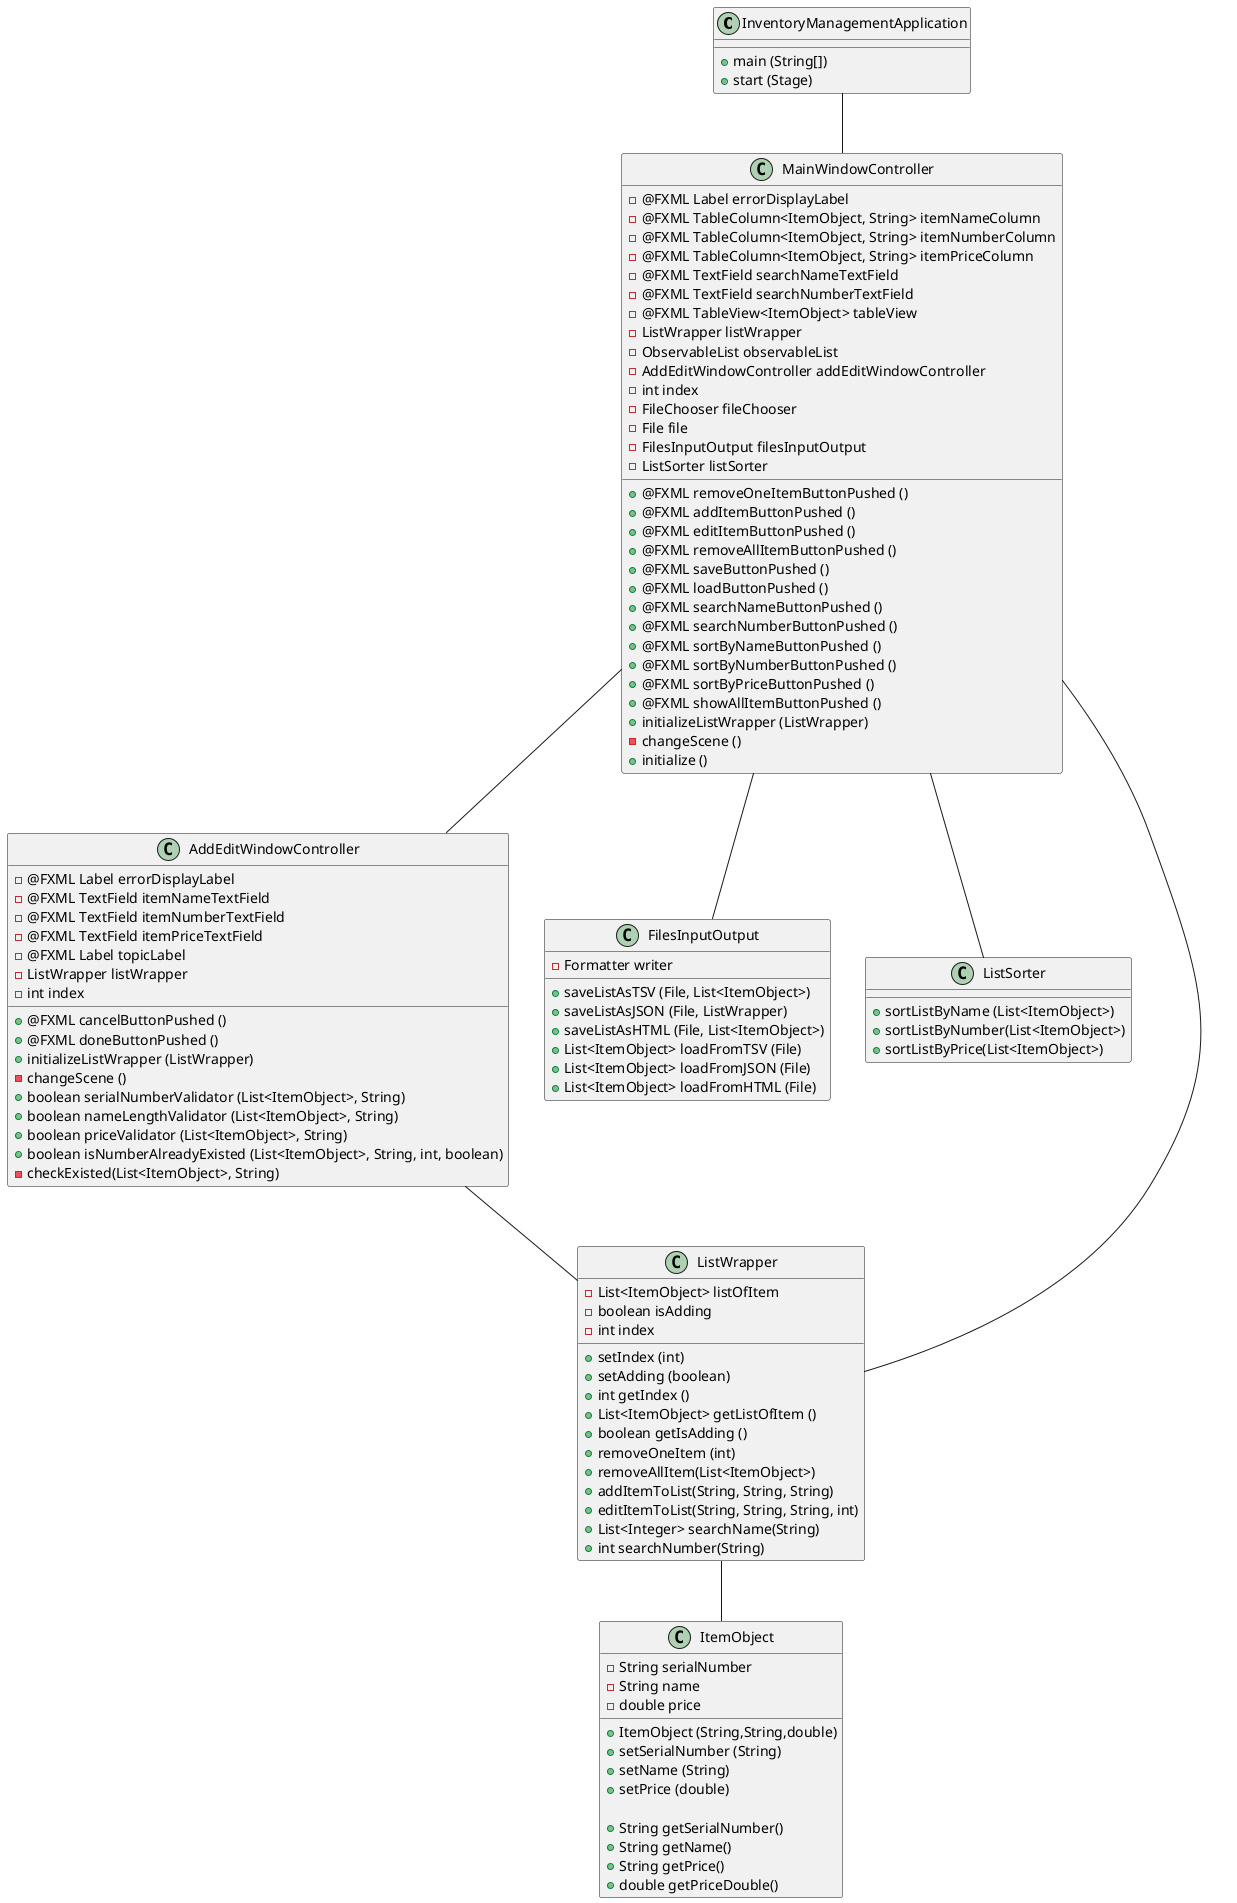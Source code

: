 @startuml
class InventoryManagementApplication {
    + main (String[])
    + start (Stage)
}

class MainWindowController {
    - @FXML Label errorDisplayLabel
    - @FXML TableColumn<ItemObject, String> itemNameColumn
    - @FXML TableColumn<ItemObject, String> itemNumberColumn
    - @FXML TableColumn<ItemObject, String> itemPriceColumn
    - @FXML TextField searchNameTextField
    - @FXML TextField searchNumberTextField
    - @FXML TableView<ItemObject> tableView
    - ListWrapper listWrapper
    - ObservableList observableList
    - AddEditWindowController addEditWindowController
    - int index
    - FileChooser fileChooser
    - File file
    - FilesInputOutput filesInputOutput
    - ListSorter listSorter

    + @FXML removeOneItemButtonPushed ()
    + @FXML addItemButtonPushed ()
    + @FXML editItemButtonPushed ()
    + @FXML removeAllItemButtonPushed ()
    + @FXML saveButtonPushed ()
    + @FXML loadButtonPushed ()
    + @FXML searchNameButtonPushed ()
    + @FXML searchNumberButtonPushed ()
    + @FXML sortByNameButtonPushed ()
    + @FXML sortByNumberButtonPushed ()
    + @FXML sortByPriceButtonPushed ()
    + @FXML showAllItemButtonPushed ()
    + initializeListWrapper (ListWrapper)
    - changeScene ()
    + initialize ()
}

class AddEditWindowController {
    - @FXML Label errorDisplayLabel
    - @FXML TextField itemNameTextField
    - @FXML TextField itemNumberTextField
    - @FXML TextField itemPriceTextField
    - @FXML Label topicLabel
    - ListWrapper listWrapper
    - int index

    + @FXML cancelButtonPushed ()
    + @FXML doneButtonPushed ()
    + initializeListWrapper (ListWrapper)
    - changeScene ()
    + boolean serialNumberValidator (List<ItemObject>, String)
    + boolean nameLengthValidator (List<ItemObject>, String)
    + boolean priceValidator (List<ItemObject>, String)
    + boolean isNumberAlreadyExisted (List<ItemObject>, String, int, boolean)
    - checkExisted(List<ItemObject>, String)
}

class FilesInputOutput {
    - Formatter writer

    + saveListAsTSV (File, List<ItemObject>)
    + saveListAsJSON (File, ListWrapper)
    + saveListAsHTML (File, List<ItemObject>)
    + List<ItemObject> loadFromTSV (File)
    + List<ItemObject> loadFromJSON (File)
    + List<ItemObject> loadFromHTML (File)
}

class ItemObject {
    - String serialNumber
    - String name
    - double price

    + ItemObject (String,String,double)
    + setSerialNumber (String)
    + setName (String)
    + setPrice (double)

    + String getSerialNumber()
    + String getName()
    + String getPrice()
    + double getPriceDouble()
}

class ListSorter {
    + sortListByName (List<ItemObject>)
    + sortListByNumber(List<ItemObject>)
    + sortListByPrice(List<ItemObject>)
}

class ListWrapper {
    - List<ItemObject> listOfItem
    - boolean isAdding
    - int index

    + setIndex (int)
    + setAdding (boolean)
    + int getIndex ()
    + List<ItemObject> getListOfItem ()
    + boolean getIsAdding ()
    + removeOneItem (int)
    + removeAllItem(List<ItemObject>)
    + addItemToList(String, String, String)
    + editItemToList(String, String, String, int)
    + List<Integer> searchName(String)
    + int searchNumber(String)
}

InventoryManagementApplication -- MainWindowController
MainWindowController -- AddEditWindowController
MainWindowController -- ListWrapper
MainWindowController -- ListSorter
MainWindowController -- FilesInputOutput
AddEditWindowController -- ListWrapper
ListWrapper -- ItemObject

@enduml